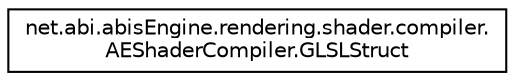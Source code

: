 digraph "Graphical Class Hierarchy"
{
 // LATEX_PDF_SIZE
  edge [fontname="Helvetica",fontsize="10",labelfontname="Helvetica",labelfontsize="10"];
  node [fontname="Helvetica",fontsize="10",shape=record];
  rankdir="LR";
  Node0 [label="net.abi.abisEngine.rendering.shader.compiler.\lAEShaderCompiler.GLSLStruct",height=0.2,width=0.4,color="black", fillcolor="white", style="filled",URL="$d9/d0d/classnet_1_1abi_1_1abis_engine_1_1rendering_1_1shader_1_1compiler_1_1_a_e_shader_compiler_1_1_g_l_s_l_struct.html",tooltip=" "];
}
